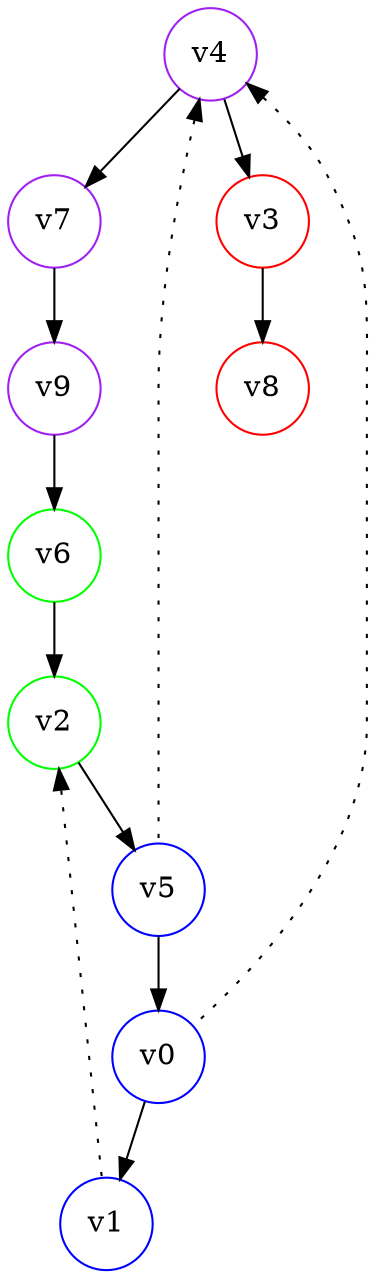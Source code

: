 digraph tree
{
	fontsize = 12
	rankdir = TB

	graph [  ];
	node [ shape = circle ];
	edge [ arrowhead = normal ];

	v6 [ color = green]
	v7 [ color = purple]
	v8 [ color = red]
	v9 [ color = purple]
	v0 [ color = blue]
	v1 [ color = blue]
	v2 [ color = green]
	v3 [ color = red]
	v4 [ color = purple]
	v5 [ color = blue]

	v2 -> v5 [ ]
	v0 -> v1 [ ]
	v6 -> v2 [ ]
	v4 -> v7 [ ]
	v9 -> v6 [ ]
	v3 -> v8 [ ]
	v5 -> v0 [ ]
	v7 -> v9 [ ]
	v4 -> v0 [ style = dotted, arrowhead = none, dir=back]
	v2 -> v1 [ style = dotted, arrowhead = none, dir=back]
	v4 -> v3 [ ]
	v4 -> v5 [ style = dotted, arrowhead = none, dir=back]
}
